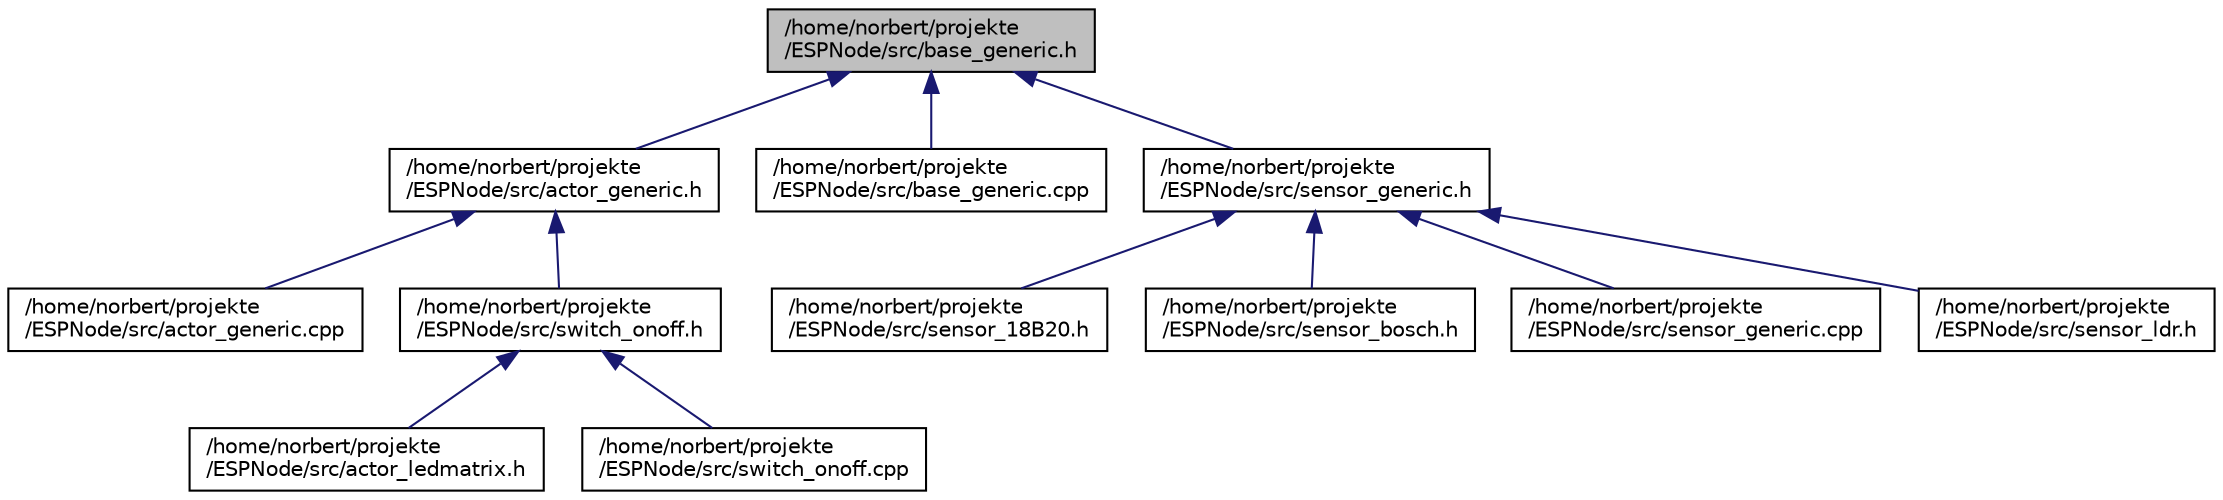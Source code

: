 digraph "/home/norbert/projekte/ESPNode/src/base_generic.h"
{
 // LATEX_PDF_SIZE
  edge [fontname="Helvetica",fontsize="10",labelfontname="Helvetica",labelfontsize="10"];
  node [fontname="Helvetica",fontsize="10",shape=record];
  Node1 [label="/home/norbert/projekte\l/ESPNode/src/base_generic.h",height=0.2,width=0.4,color="black", fillcolor="grey75", style="filled", fontcolor="black",tooltip=" "];
  Node1 -> Node2 [dir="back",color="midnightblue",fontsize="10",style="solid",fontname="Helvetica"];
  Node2 [label="/home/norbert/projekte\l/ESPNode/src/actor_generic.h",height=0.2,width=0.4,color="black", fillcolor="white", style="filled",URL="$actor__generic_8h.html",tooltip=" "];
  Node2 -> Node3 [dir="back",color="midnightblue",fontsize="10",style="solid",fontname="Helvetica"];
  Node3 [label="/home/norbert/projekte\l/ESPNode/src/actor_generic.cpp",height=0.2,width=0.4,color="black", fillcolor="white", style="filled",URL="$actor__generic_8cpp.html",tooltip=" "];
  Node2 -> Node4 [dir="back",color="midnightblue",fontsize="10",style="solid",fontname="Helvetica"];
  Node4 [label="/home/norbert/projekte\l/ESPNode/src/switch_onoff.h",height=0.2,width=0.4,color="black", fillcolor="white", style="filled",URL="$switch__onoff_8h.html",tooltip=" "];
  Node4 -> Node5 [dir="back",color="midnightblue",fontsize="10",style="solid",fontname="Helvetica"];
  Node5 [label="/home/norbert/projekte\l/ESPNode/src/actor_ledmatrix.h",height=0.2,width=0.4,color="black", fillcolor="white", style="filled",URL="$actor__ledmatrix_8h.html",tooltip=" "];
  Node4 -> Node6 [dir="back",color="midnightblue",fontsize="10",style="solid",fontname="Helvetica"];
  Node6 [label="/home/norbert/projekte\l/ESPNode/src/switch_onoff.cpp",height=0.2,width=0.4,color="black", fillcolor="white", style="filled",URL="$switch__onoff_8cpp.html",tooltip=" "];
  Node1 -> Node7 [dir="back",color="midnightblue",fontsize="10",style="solid",fontname="Helvetica"];
  Node7 [label="/home/norbert/projekte\l/ESPNode/src/base_generic.cpp",height=0.2,width=0.4,color="black", fillcolor="white", style="filled",URL="$base__generic_8cpp.html",tooltip=" "];
  Node1 -> Node8 [dir="back",color="midnightblue",fontsize="10",style="solid",fontname="Helvetica"];
  Node8 [label="/home/norbert/projekte\l/ESPNode/src/sensor_generic.h",height=0.2,width=0.4,color="black", fillcolor="white", style="filled",URL="$sensor__generic_8h.html",tooltip=" "];
  Node8 -> Node9 [dir="back",color="midnightblue",fontsize="10",style="solid",fontname="Helvetica"];
  Node9 [label="/home/norbert/projekte\l/ESPNode/src/sensor_18B20.h",height=0.2,width=0.4,color="black", fillcolor="white", style="filled",URL="$sensor__18_b20_8h.html",tooltip=" "];
  Node8 -> Node10 [dir="back",color="midnightblue",fontsize="10",style="solid",fontname="Helvetica"];
  Node10 [label="/home/norbert/projekte\l/ESPNode/src/sensor_bosch.h",height=0.2,width=0.4,color="black", fillcolor="white", style="filled",URL="$sensor__bosch_8h.html",tooltip=" "];
  Node8 -> Node11 [dir="back",color="midnightblue",fontsize="10",style="solid",fontname="Helvetica"];
  Node11 [label="/home/norbert/projekte\l/ESPNode/src/sensor_generic.cpp",height=0.2,width=0.4,color="black", fillcolor="white", style="filled",URL="$sensor__generic_8cpp.html",tooltip=" "];
  Node8 -> Node12 [dir="back",color="midnightblue",fontsize="10",style="solid",fontname="Helvetica"];
  Node12 [label="/home/norbert/projekte\l/ESPNode/src/sensor_ldr.h",height=0.2,width=0.4,color="black", fillcolor="white", style="filled",URL="$sensor__ldr_8h.html",tooltip=" "];
}
